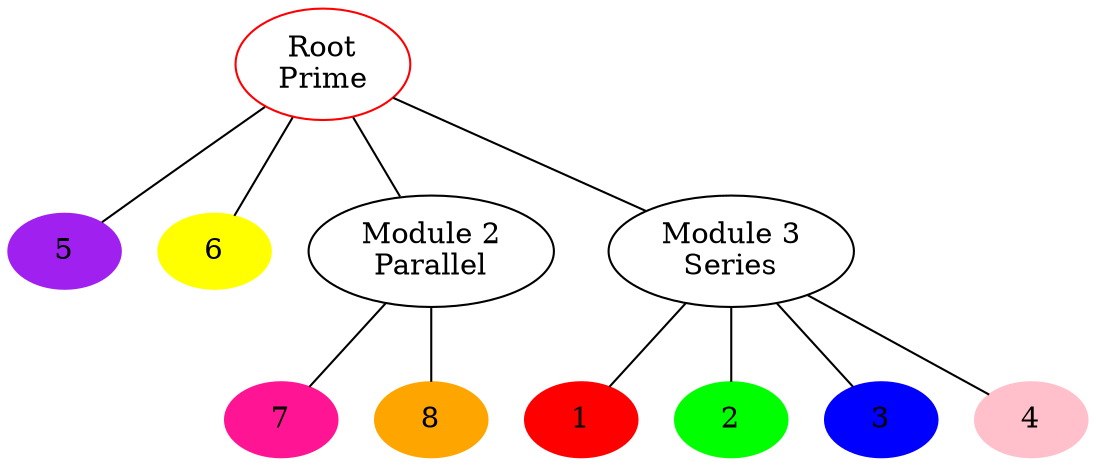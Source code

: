 graph G
{
    {
        node [style="filled"]
        1 2 3 4 5 6 7 8
    }
    Module1 [label="Root\nPrime"]
    Module1 [color="red"]

    Module2 [label="Module 2\nParallel"]
    Module3 [label="Module 3\nSeries"]
    Module1 -- {Module2 Module3 5 6}
    Module3 -- {1 2 3 4}
    Module2 -- {7 8}

    5 [color="purple"]
    6 [color="yellow"]

    1 [color="red"]
    2 [color="green"]
    3 [color="blue"]
    4 [color="pink"]

    7 [color="deeppink"]
    8 [color="orange"]
}
